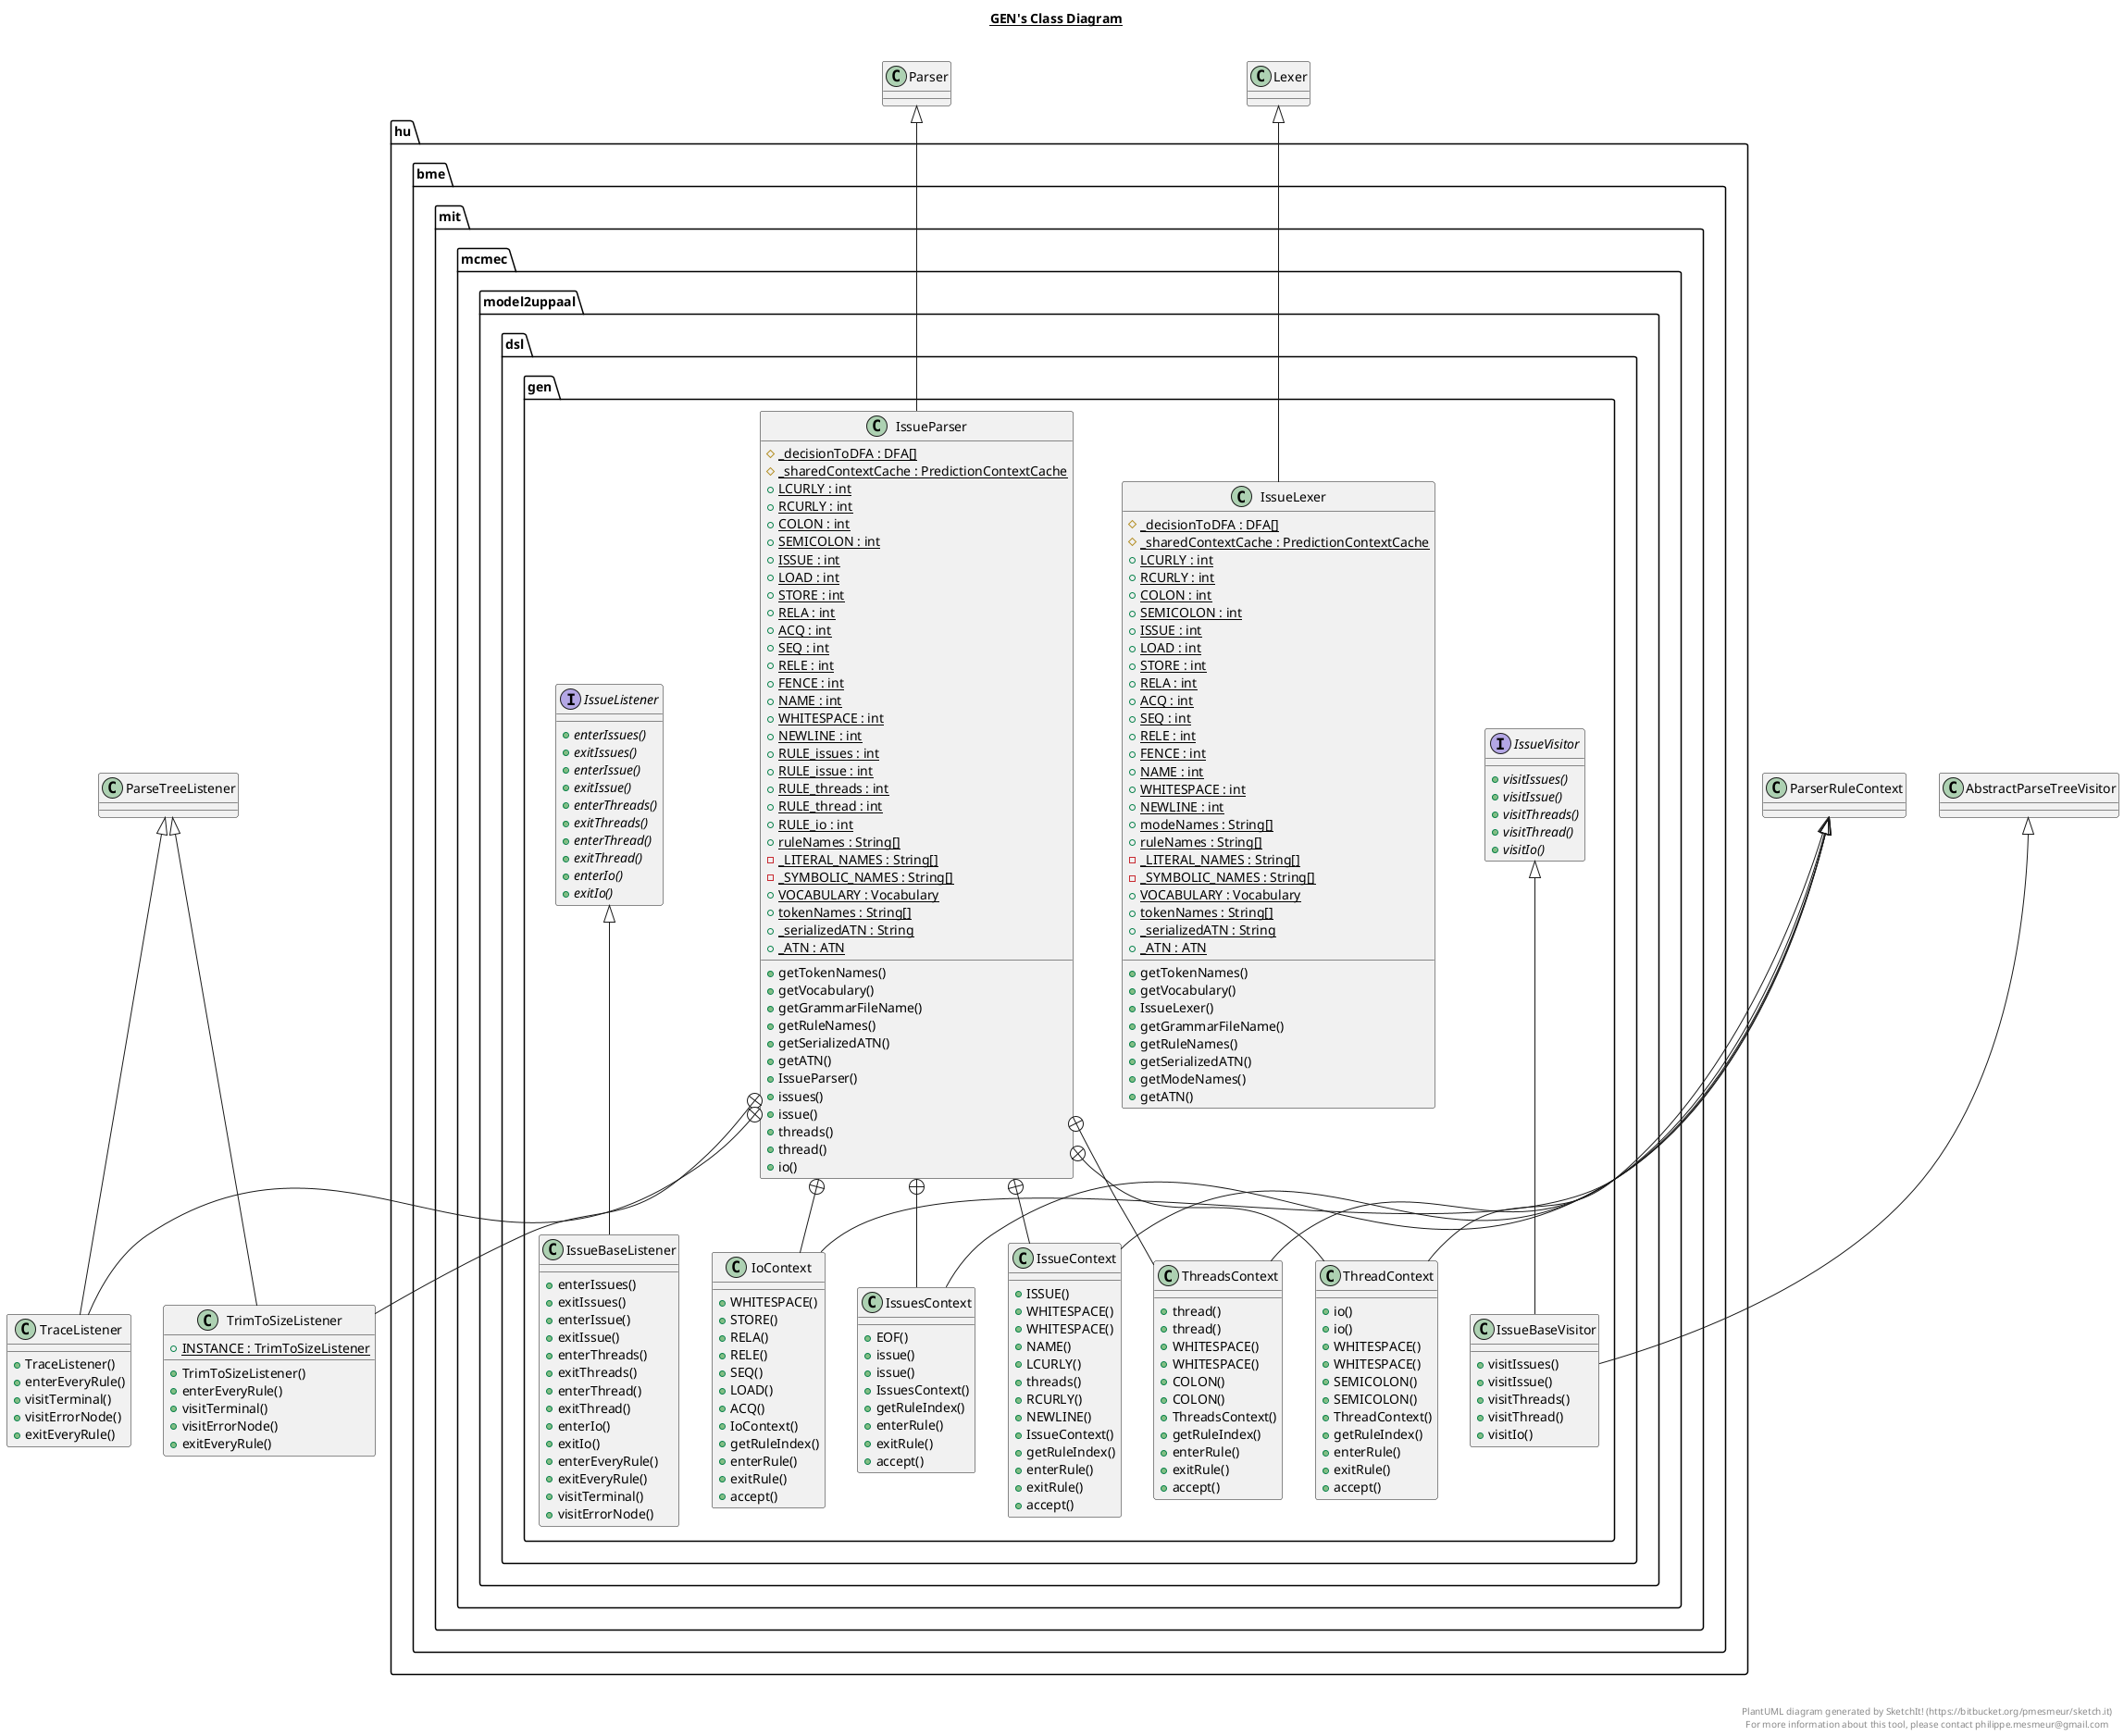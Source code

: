 @startuml

title __GEN's Class Diagram__\n

  package hu.bme.mit.mcmec.model2uppaal {
    package hu.bme.mit.mcmec.model2uppaal.dsl {
      package hu.bme.mit.mcmec.model2uppaal.dsl.gen {
        class IssueBaseListener {
            + enterIssues()
            + exitIssues()
            + enterIssue()
            + exitIssue()
            + enterThreads()
            + exitThreads()
            + enterThread()
            + exitThread()
            + enterIo()
            + exitIo()
            + enterEveryRule()
            + exitEveryRule()
            + visitTerminal()
            + visitErrorNode()
        }
      }
    }
  }
  

  package hu.bme.mit.mcmec.model2uppaal {
    package hu.bme.mit.mcmec.model2uppaal.dsl {
      package hu.bme.mit.mcmec.model2uppaal.dsl.gen {
        class IssueBaseVisitor {
            + visitIssues()
            + visitIssue()
            + visitThreads()
            + visitThread()
            + visitIo()
        }
      }
    }
  }
  

  package hu.bme.mit.mcmec.model2uppaal {
    package hu.bme.mit.mcmec.model2uppaal.dsl {
      package hu.bme.mit.mcmec.model2uppaal.dsl.gen {
        class IssueLexer {
            {static} # _decisionToDFA : DFA[]
            {static} # _sharedContextCache : PredictionContextCache
            {static} + LCURLY : int
            {static} + RCURLY : int
            {static} + COLON : int
            {static} + SEMICOLON : int
            {static} + ISSUE : int
            {static} + LOAD : int
            {static} + STORE : int
            {static} + RELA : int
            {static} + ACQ : int
            {static} + SEQ : int
            {static} + RELE : int
            {static} + FENCE : int
            {static} + NAME : int
            {static} + WHITESPACE : int
            {static} + NEWLINE : int
            {static} + modeNames : String[]
            {static} + ruleNames : String[]
            {static} - _LITERAL_NAMES : String[]
            {static} - _SYMBOLIC_NAMES : String[]
            {static} + VOCABULARY : Vocabulary
            {static} + tokenNames : String[]
            {static} + _serializedATN : String
            {static} + _ATN : ATN
            + getTokenNames()
            + getVocabulary()
            + IssueLexer()
            + getGrammarFileName()
            + getRuleNames()
            + getSerializedATN()
            + getModeNames()
            + getATN()
        }
      }
    }
  }
  

  package hu.bme.mit.mcmec.model2uppaal {
    package hu.bme.mit.mcmec.model2uppaal.dsl {
      package hu.bme.mit.mcmec.model2uppaal.dsl.gen {
        interface IssueListener {
            {abstract} + enterIssues()
            {abstract} + exitIssues()
            {abstract} + enterIssue()
            {abstract} + exitIssue()
            {abstract} + enterThreads()
            {abstract} + exitThreads()
            {abstract} + enterThread()
            {abstract} + exitThread()
            {abstract} + enterIo()
            {abstract} + exitIo()
        }
      }
    }
  }
  

  package hu.bme.mit.mcmec.model2uppaal {
    package hu.bme.mit.mcmec.model2uppaal.dsl {
      package hu.bme.mit.mcmec.model2uppaal.dsl.gen {
        class IssueParser {
            {static} # _decisionToDFA : DFA[]
            {static} # _sharedContextCache : PredictionContextCache
            {static} + LCURLY : int
            {static} + RCURLY : int
            {static} + COLON : int
            {static} + SEMICOLON : int
            {static} + ISSUE : int
            {static} + LOAD : int
            {static} + STORE : int
            {static} + RELA : int
            {static} + ACQ : int
            {static} + SEQ : int
            {static} + RELE : int
            {static} + FENCE : int
            {static} + NAME : int
            {static} + WHITESPACE : int
            {static} + NEWLINE : int
            {static} + RULE_issues : int
            {static} + RULE_issue : int
            {static} + RULE_threads : int
            {static} + RULE_thread : int
            {static} + RULE_io : int
            {static} + ruleNames : String[]
            {static} - _LITERAL_NAMES : String[]
            {static} - _SYMBOLIC_NAMES : String[]
            {static} + VOCABULARY : Vocabulary
            {static} + tokenNames : String[]
            {static} + _serializedATN : String
            {static} + _ATN : ATN
            + getTokenNames()
            + getVocabulary()
            + getGrammarFileName()
            + getRuleNames()
            + getSerializedATN()
            + getATN()
            + IssueParser()
            + issues()
            + issue()
            + threads()
            + thread()
            + io()
        }
      }
    }
  }
  

  package hu.bme.mit.mcmec.model2uppaal {
    package hu.bme.mit.mcmec.model2uppaal.dsl {
      package hu.bme.mit.mcmec.model2uppaal.dsl.gen {
        class IssuesContext {
            + EOF()
            + issue()
            + issue()
            + IssuesContext()
            + getRuleIndex()
            + enterRule()
            + exitRule()
            + accept()
        }
      }
    }
  }
  

  package hu.bme.mit.mcmec.model2uppaal {
    package hu.bme.mit.mcmec.model2uppaal.dsl {
      package hu.bme.mit.mcmec.model2uppaal.dsl.gen {
        class IssueContext {
            + ISSUE()
            + WHITESPACE()
            + WHITESPACE()
            + NAME()
            + LCURLY()
            + threads()
            + RCURLY()
            + NEWLINE()
            + IssueContext()
            + getRuleIndex()
            + enterRule()
            + exitRule()
            + accept()
        }
      }
    }
  }
  

  package hu.bme.mit.mcmec.model2uppaal {
    package hu.bme.mit.mcmec.model2uppaal.dsl {
      package hu.bme.mit.mcmec.model2uppaal.dsl.gen {
        class ThreadsContext {
            + thread()
            + thread()
            + WHITESPACE()
            + WHITESPACE()
            + COLON()
            + COLON()
            + ThreadsContext()
            + getRuleIndex()
            + enterRule()
            + exitRule()
            + accept()
        }
      }
    }
  }
  

  package hu.bme.mit.mcmec.model2uppaal {
    package hu.bme.mit.mcmec.model2uppaal.dsl {
      package hu.bme.mit.mcmec.model2uppaal.dsl.gen {
        class ThreadContext {
            + io()
            + io()
            + WHITESPACE()
            + WHITESPACE()
            + SEMICOLON()
            + SEMICOLON()
            + ThreadContext()
            + getRuleIndex()
            + enterRule()
            + exitRule()
            + accept()
        }
      }
    }
  }
  

  package hu.bme.mit.mcmec.model2uppaal {
    package hu.bme.mit.mcmec.model2uppaal.dsl {
      package hu.bme.mit.mcmec.model2uppaal.dsl.gen {
        class IoContext {
            + WHITESPACE()
            + STORE()
            + RELA()
            + RELE()
            + SEQ()
            + LOAD()
            + ACQ()
            + IoContext()
            + getRuleIndex()
            + enterRule()
            + exitRule()
            + accept()
        }
      }
    }
  }
  

  class TrimToSizeListener {
      {static} + INSTANCE : TrimToSizeListener
      + TrimToSizeListener()
      + enterEveryRule()
      + visitTerminal()
      + visitErrorNode()
      + exitEveryRule()
  }
  

  class TraceListener {
      + TraceListener()
      + enterEveryRule()
      + visitTerminal()
      + visitErrorNode()
      + exitEveryRule()
  }
  

  package hu.bme.mit.mcmec.model2uppaal {
    package hu.bme.mit.mcmec.model2uppaal.dsl {
      package hu.bme.mit.mcmec.model2uppaal.dsl.gen {
        interface IssueVisitor {
            {abstract} + visitIssues()
            {abstract} + visitIssue()
            {abstract} + visitThreads()
            {abstract} + visitThread()
            {abstract} + visitIo()
        }
      }
    }
  }
  

  IssueBaseListener -up-|> IssueListener
  IssueBaseVisitor -up-|> IssueVisitor
  IssueBaseVisitor -up-|> AbstractParseTreeVisitor
  IssueLexer -up-|> Lexer
  IssueParser -up-|> Parser
  IssueParser +-down- IssuesContext
  IssueParser +-down- IssueContext
  IssueParser +-down- ThreadsContext
  IssueParser +-down- ThreadContext
  IssueParser +-down- IoContext
  IssueParser +-down- TrimToSizeListener
  IssueParser +-down- TraceListener
  IssuesContext -up-|> ParserRuleContext
  IssueContext -up-|> ParserRuleContext
  ThreadsContext -up-|> ParserRuleContext
  ThreadContext -up-|> ParserRuleContext
  IoContext -up-|> ParserRuleContext
  TrimToSizeListener -up-|> ParseTreeListener
  TraceListener -up-|> ParseTreeListener


right footer


PlantUML diagram generated by SketchIt! (https://bitbucket.org/pmesmeur/sketch.it)
For more information about this tool, please contact philippe.mesmeur@gmail.com
endfooter

@enduml
